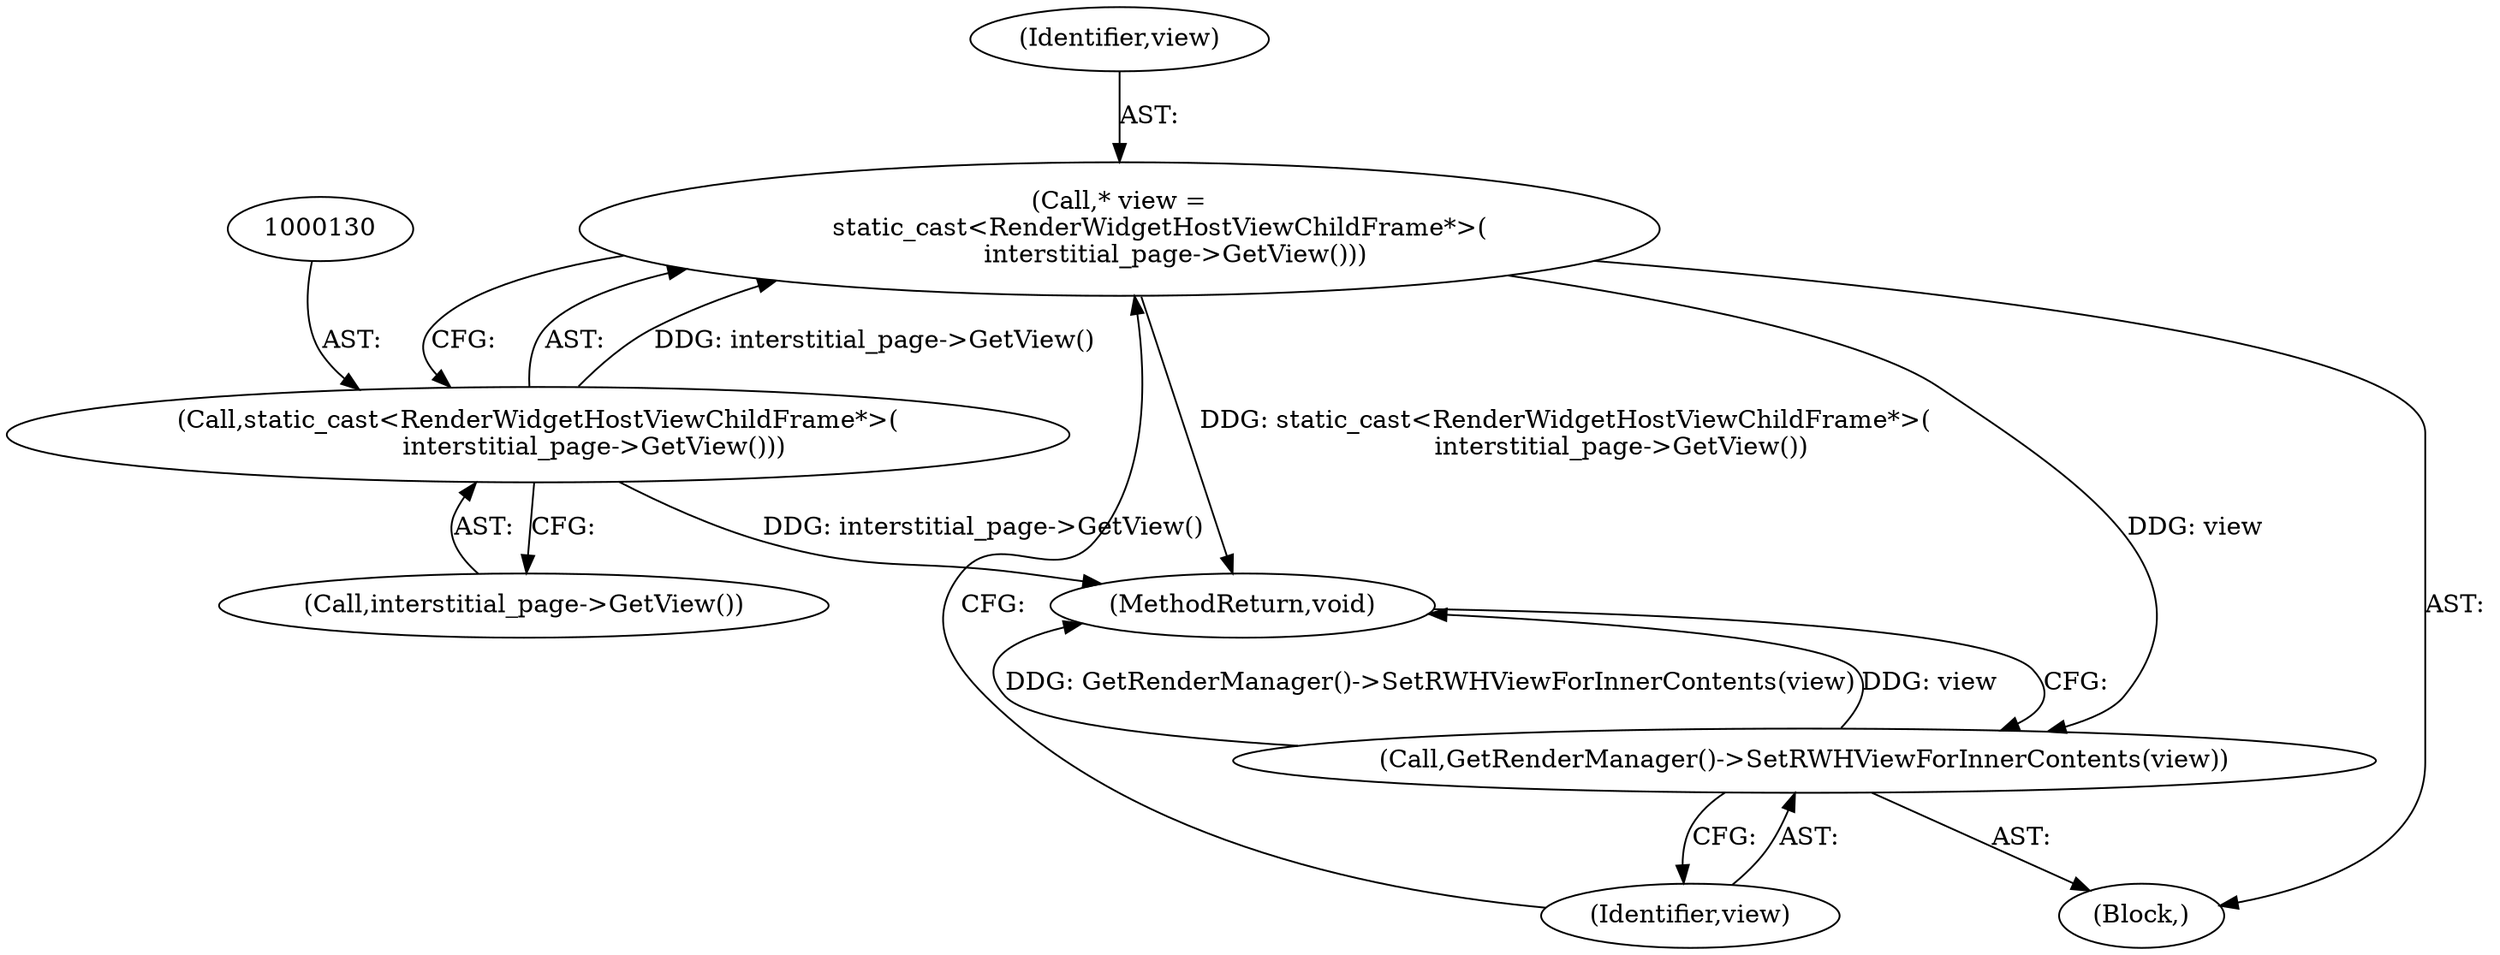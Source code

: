 digraph "0_Chrome_adca986a53b31b6da4cb22f8e755f6856daea89a_4@pointer" {
"1000127" [label="(Call,* view =\n          static_cast<RenderWidgetHostViewChildFrame*>(\n              interstitial_page->GetView()))"];
"1000129" [label="(Call,static_cast<RenderWidgetHostViewChildFrame*>(\n              interstitial_page->GetView()))"];
"1000132" [label="(Call,GetRenderManager()->SetRWHViewForInnerContents(view))"];
"1000127" [label="(Call,* view =\n          static_cast<RenderWidgetHostViewChildFrame*>(\n              interstitial_page->GetView()))"];
"1000133" [label="(Identifier,view)"];
"1000129" [label="(Call,static_cast<RenderWidgetHostViewChildFrame*>(\n              interstitial_page->GetView()))"];
"1000134" [label="(MethodReturn,void)"];
"1000132" [label="(Call,GetRenderManager()->SetRWHViewForInnerContents(view))"];
"1000128" [label="(Identifier,view)"];
"1000125" [label="(Block,)"];
"1000131" [label="(Call,interstitial_page->GetView())"];
"1000127" -> "1000125"  [label="AST: "];
"1000127" -> "1000129"  [label="CFG: "];
"1000128" -> "1000127"  [label="AST: "];
"1000129" -> "1000127"  [label="AST: "];
"1000133" -> "1000127"  [label="CFG: "];
"1000127" -> "1000134"  [label="DDG: static_cast<RenderWidgetHostViewChildFrame*>(\n              interstitial_page->GetView())"];
"1000129" -> "1000127"  [label="DDG: interstitial_page->GetView()"];
"1000127" -> "1000132"  [label="DDG: view"];
"1000129" -> "1000131"  [label="CFG: "];
"1000130" -> "1000129"  [label="AST: "];
"1000131" -> "1000129"  [label="AST: "];
"1000129" -> "1000134"  [label="DDG: interstitial_page->GetView()"];
"1000132" -> "1000125"  [label="AST: "];
"1000132" -> "1000133"  [label="CFG: "];
"1000133" -> "1000132"  [label="AST: "];
"1000134" -> "1000132"  [label="CFG: "];
"1000132" -> "1000134"  [label="DDG: GetRenderManager()->SetRWHViewForInnerContents(view)"];
"1000132" -> "1000134"  [label="DDG: view"];
}
